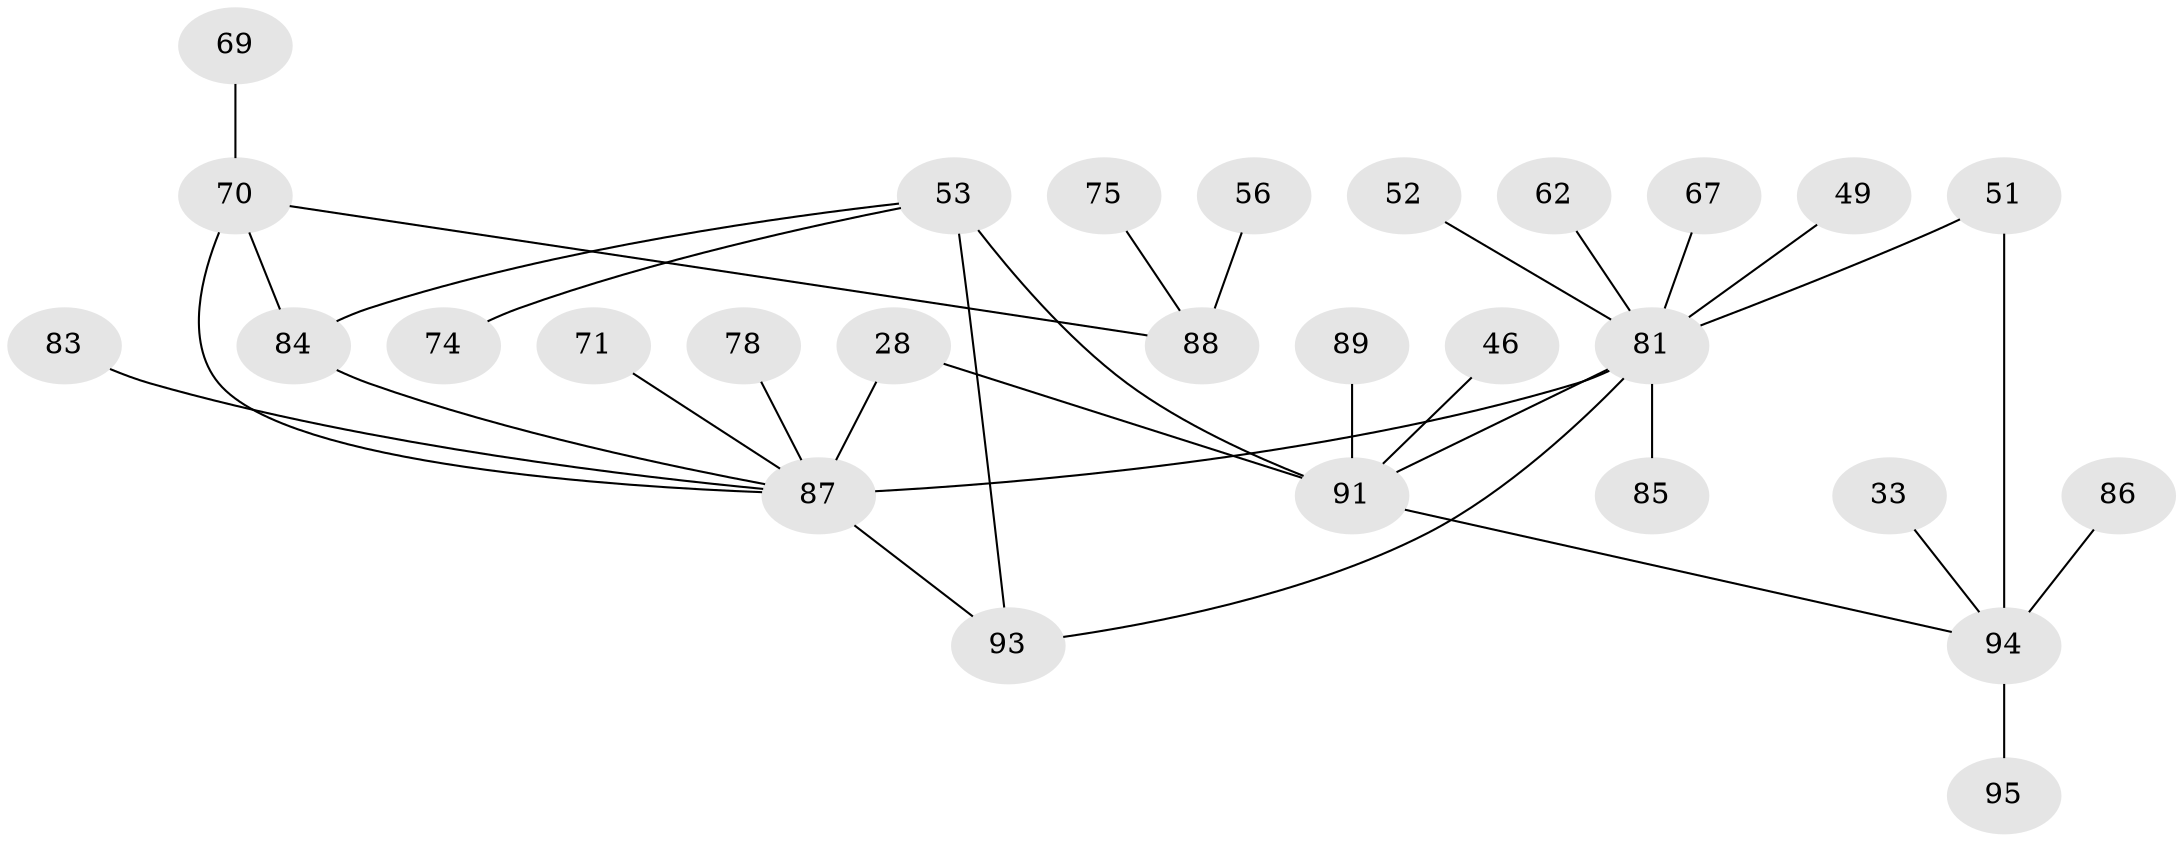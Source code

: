 // original degree distribution, {8: 0.010526315789473684, 7: 0.021052631578947368, 5: 0.06315789473684211, 3: 0.2, 4: 0.07368421052631578, 2: 0.28421052631578947, 1: 0.3473684210526316}
// Generated by graph-tools (version 1.1) at 2025/45/03/04/25 21:45:00]
// undirected, 28 vertices, 33 edges
graph export_dot {
graph [start="1"]
  node [color=gray90,style=filled];
  28;
  33;
  46;
  49;
  51 [super="+42"];
  52;
  53 [super="+36"];
  56;
  62;
  67;
  69;
  70 [super="+3+54"];
  71;
  74;
  75 [super="+73"];
  78 [super="+66"];
  81 [super="+14+77+79"];
  83;
  84 [super="+68+72+76"];
  85;
  86 [super="+65"];
  87 [super="+22+50+40+82"];
  88 [super="+55"];
  89;
  91 [super="+12+13+27+48+90"];
  93 [super="+92"];
  94 [super="+64"];
  95 [super="+60+80"];
  28 -- 91;
  28 -- 87;
  33 -- 94;
  46 -- 91;
  49 -- 81;
  51 -- 94 [weight=2];
  51 -- 81;
  52 -- 81;
  53 -- 74;
  53 -- 91 [weight=3];
  53 -- 84;
  53 -- 93;
  56 -- 88;
  62 -- 81;
  67 -- 81;
  69 -- 70;
  70 -- 87 [weight=3];
  70 -- 88 [weight=2];
  70 -- 84;
  71 -- 87;
  75 -- 88;
  78 -- 87;
  81 -- 85;
  81 -- 87 [weight=5];
  81 -- 91 [weight=2];
  81 -- 93;
  83 -- 87;
  84 -- 87;
  86 -- 94;
  87 -- 93;
  89 -- 91;
  91 -- 94;
  94 -- 95 [weight=2];
}
